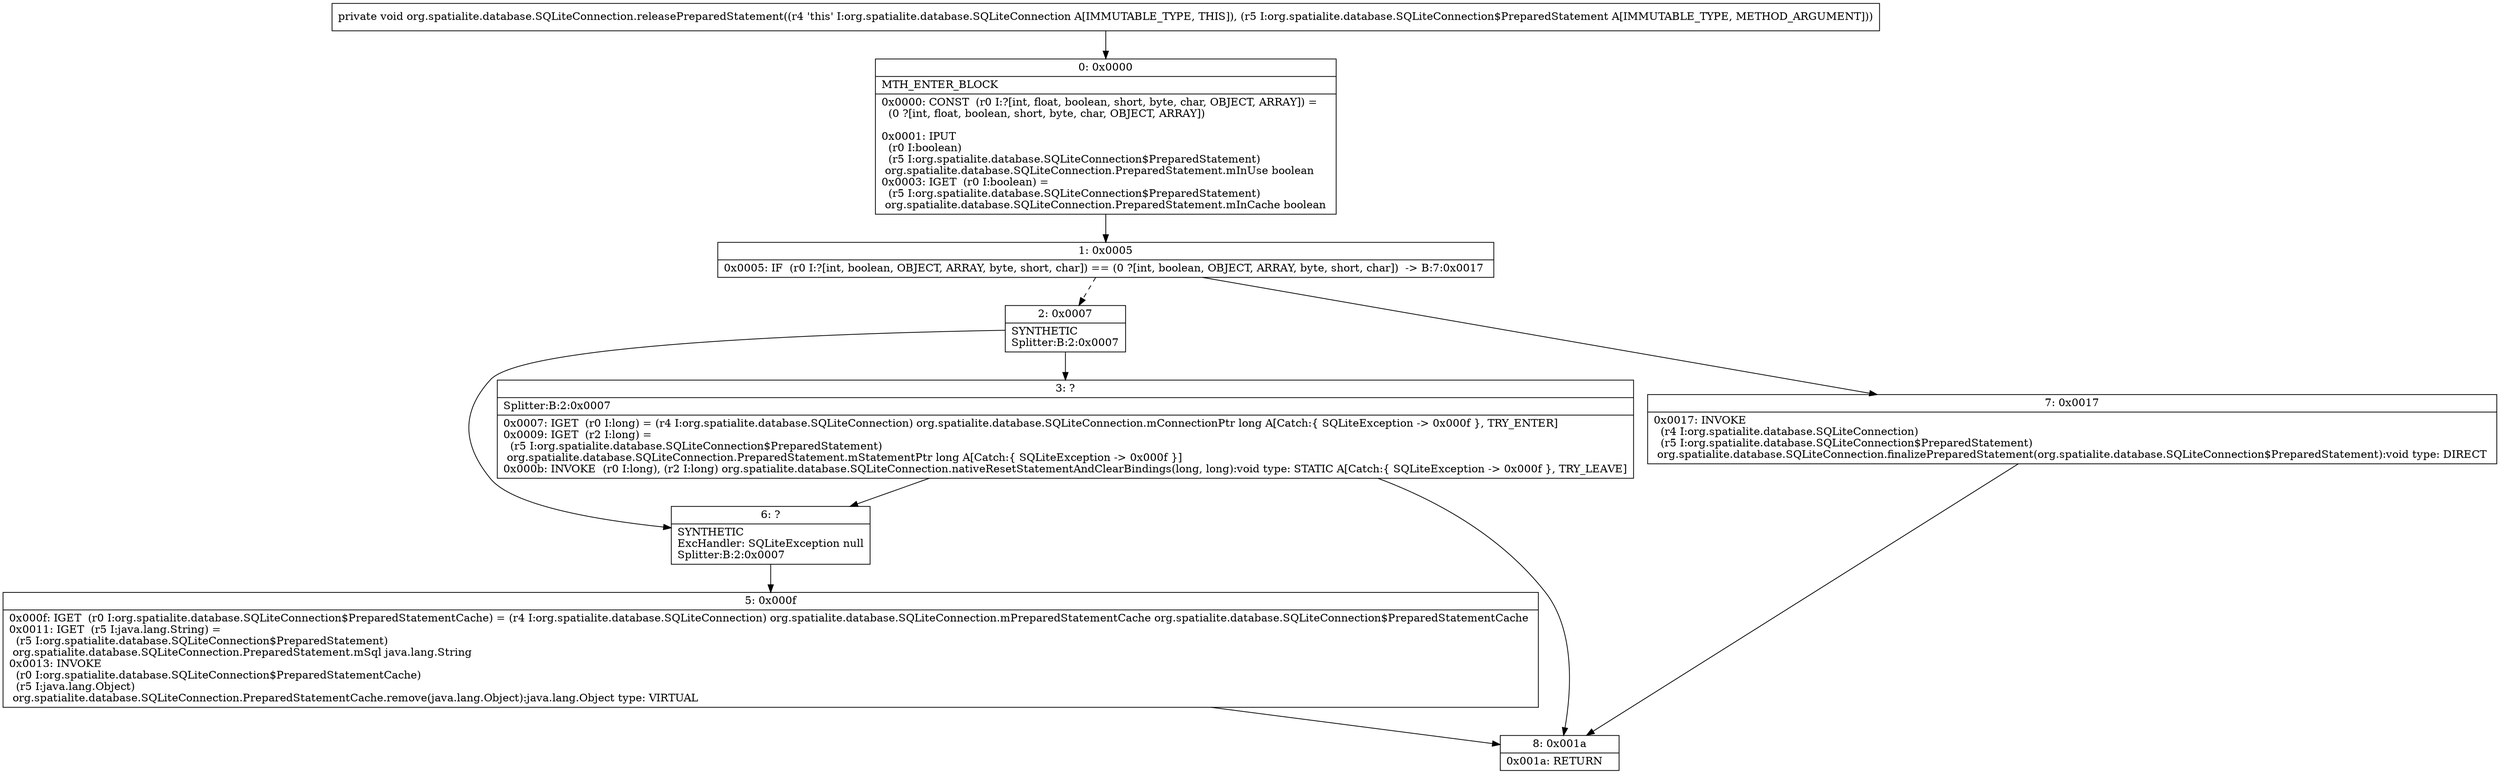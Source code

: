 digraph "CFG fororg.spatialite.database.SQLiteConnection.releasePreparedStatement(Lorg\/spatialite\/database\/SQLiteConnection$PreparedStatement;)V" {
Node_0 [shape=record,label="{0\:\ 0x0000|MTH_ENTER_BLOCK\l|0x0000: CONST  (r0 I:?[int, float, boolean, short, byte, char, OBJECT, ARRAY]) = \l  (0 ?[int, float, boolean, short, byte, char, OBJECT, ARRAY])\l \l0x0001: IPUT  \l  (r0 I:boolean)\l  (r5 I:org.spatialite.database.SQLiteConnection$PreparedStatement)\l org.spatialite.database.SQLiteConnection.PreparedStatement.mInUse boolean \l0x0003: IGET  (r0 I:boolean) = \l  (r5 I:org.spatialite.database.SQLiteConnection$PreparedStatement)\l org.spatialite.database.SQLiteConnection.PreparedStatement.mInCache boolean \l}"];
Node_1 [shape=record,label="{1\:\ 0x0005|0x0005: IF  (r0 I:?[int, boolean, OBJECT, ARRAY, byte, short, char]) == (0 ?[int, boolean, OBJECT, ARRAY, byte, short, char])  \-\> B:7:0x0017 \l}"];
Node_2 [shape=record,label="{2\:\ 0x0007|SYNTHETIC\lSplitter:B:2:0x0007\l}"];
Node_3 [shape=record,label="{3\:\ ?|Splitter:B:2:0x0007\l|0x0007: IGET  (r0 I:long) = (r4 I:org.spatialite.database.SQLiteConnection) org.spatialite.database.SQLiteConnection.mConnectionPtr long A[Catch:\{ SQLiteException \-\> 0x000f \}, TRY_ENTER]\l0x0009: IGET  (r2 I:long) = \l  (r5 I:org.spatialite.database.SQLiteConnection$PreparedStatement)\l org.spatialite.database.SQLiteConnection.PreparedStatement.mStatementPtr long A[Catch:\{ SQLiteException \-\> 0x000f \}]\l0x000b: INVOKE  (r0 I:long), (r2 I:long) org.spatialite.database.SQLiteConnection.nativeResetStatementAndClearBindings(long, long):void type: STATIC A[Catch:\{ SQLiteException \-\> 0x000f \}, TRY_LEAVE]\l}"];
Node_5 [shape=record,label="{5\:\ 0x000f|0x000f: IGET  (r0 I:org.spatialite.database.SQLiteConnection$PreparedStatementCache) = (r4 I:org.spatialite.database.SQLiteConnection) org.spatialite.database.SQLiteConnection.mPreparedStatementCache org.spatialite.database.SQLiteConnection$PreparedStatementCache \l0x0011: IGET  (r5 I:java.lang.String) = \l  (r5 I:org.spatialite.database.SQLiteConnection$PreparedStatement)\l org.spatialite.database.SQLiteConnection.PreparedStatement.mSql java.lang.String \l0x0013: INVOKE  \l  (r0 I:org.spatialite.database.SQLiteConnection$PreparedStatementCache)\l  (r5 I:java.lang.Object)\l org.spatialite.database.SQLiteConnection.PreparedStatementCache.remove(java.lang.Object):java.lang.Object type: VIRTUAL \l}"];
Node_6 [shape=record,label="{6\:\ ?|SYNTHETIC\lExcHandler: SQLiteException null\lSplitter:B:2:0x0007\l}"];
Node_7 [shape=record,label="{7\:\ 0x0017|0x0017: INVOKE  \l  (r4 I:org.spatialite.database.SQLiteConnection)\l  (r5 I:org.spatialite.database.SQLiteConnection$PreparedStatement)\l org.spatialite.database.SQLiteConnection.finalizePreparedStatement(org.spatialite.database.SQLiteConnection$PreparedStatement):void type: DIRECT \l}"];
Node_8 [shape=record,label="{8\:\ 0x001a|0x001a: RETURN   \l}"];
MethodNode[shape=record,label="{private void org.spatialite.database.SQLiteConnection.releasePreparedStatement((r4 'this' I:org.spatialite.database.SQLiteConnection A[IMMUTABLE_TYPE, THIS]), (r5 I:org.spatialite.database.SQLiteConnection$PreparedStatement A[IMMUTABLE_TYPE, METHOD_ARGUMENT])) }"];
MethodNode -> Node_0;
Node_0 -> Node_1;
Node_1 -> Node_2[style=dashed];
Node_1 -> Node_7;
Node_2 -> Node_3;
Node_2 -> Node_6;
Node_3 -> Node_6;
Node_3 -> Node_8;
Node_5 -> Node_8;
Node_6 -> Node_5;
Node_7 -> Node_8;
}

